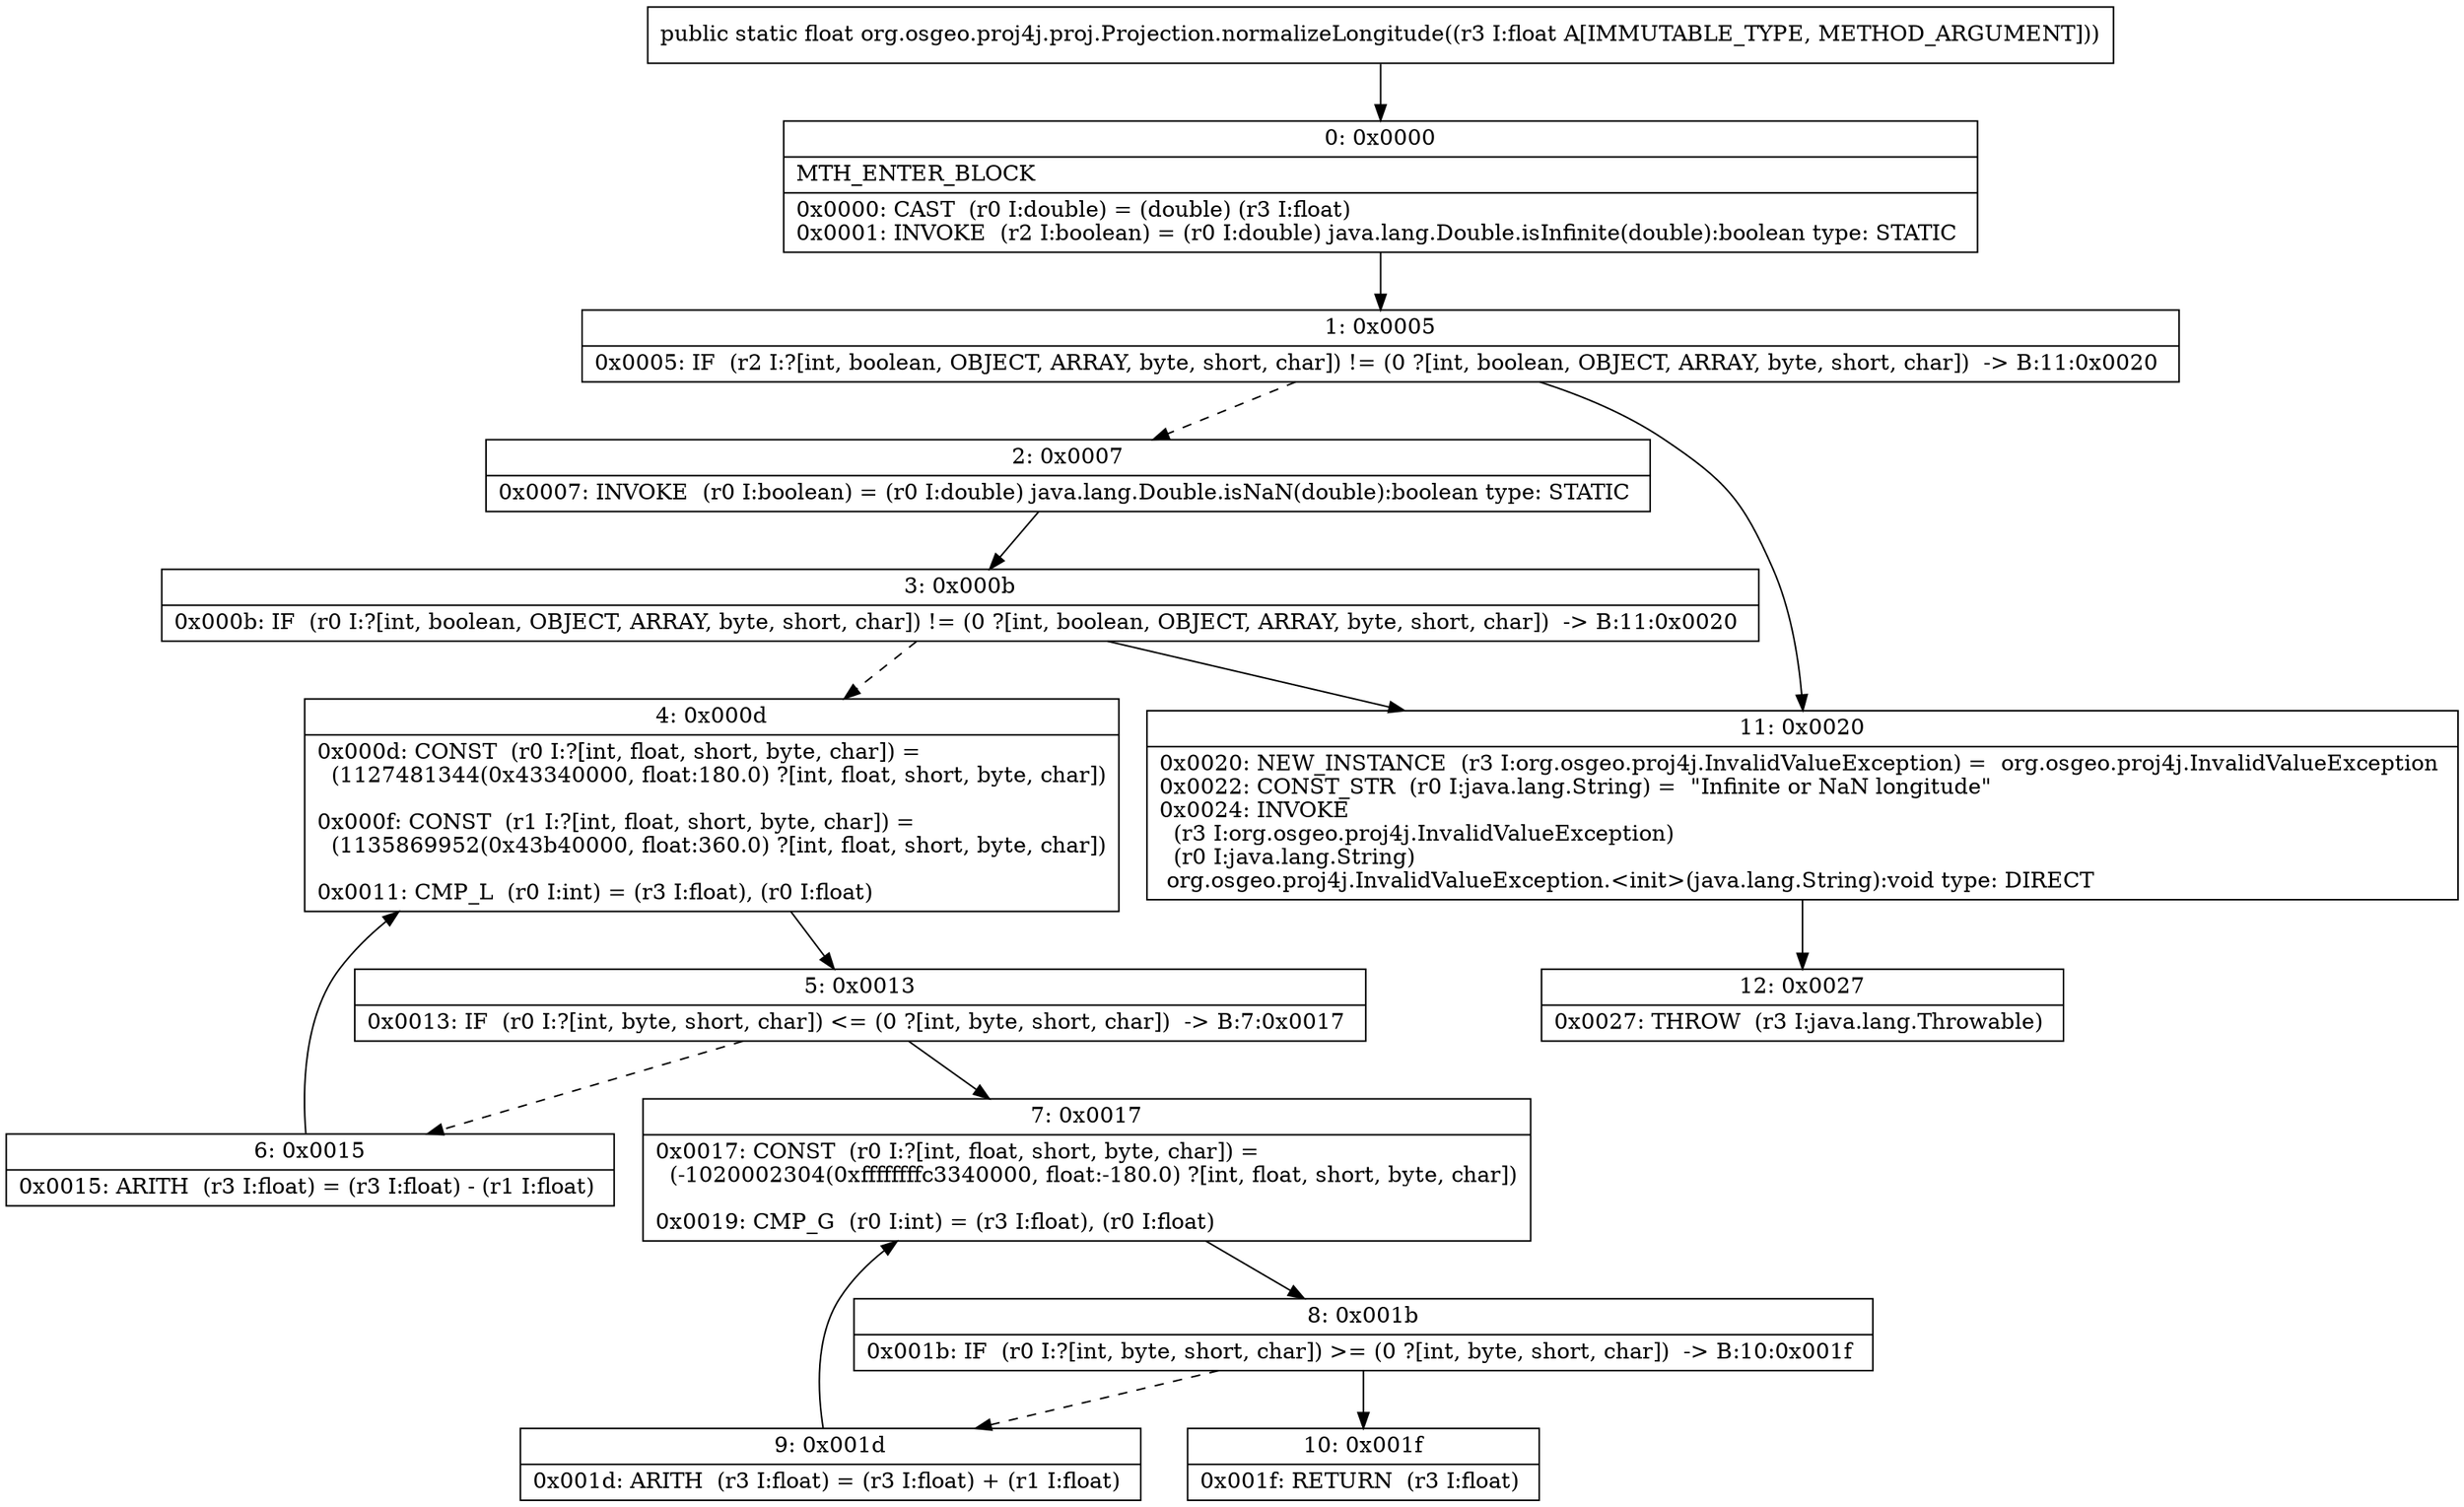 digraph "CFG fororg.osgeo.proj4j.proj.Projection.normalizeLongitude(F)F" {
Node_0 [shape=record,label="{0\:\ 0x0000|MTH_ENTER_BLOCK\l|0x0000: CAST  (r0 I:double) = (double) (r3 I:float) \l0x0001: INVOKE  (r2 I:boolean) = (r0 I:double) java.lang.Double.isInfinite(double):boolean type: STATIC \l}"];
Node_1 [shape=record,label="{1\:\ 0x0005|0x0005: IF  (r2 I:?[int, boolean, OBJECT, ARRAY, byte, short, char]) != (0 ?[int, boolean, OBJECT, ARRAY, byte, short, char])  \-\> B:11:0x0020 \l}"];
Node_2 [shape=record,label="{2\:\ 0x0007|0x0007: INVOKE  (r0 I:boolean) = (r0 I:double) java.lang.Double.isNaN(double):boolean type: STATIC \l}"];
Node_3 [shape=record,label="{3\:\ 0x000b|0x000b: IF  (r0 I:?[int, boolean, OBJECT, ARRAY, byte, short, char]) != (0 ?[int, boolean, OBJECT, ARRAY, byte, short, char])  \-\> B:11:0x0020 \l}"];
Node_4 [shape=record,label="{4\:\ 0x000d|0x000d: CONST  (r0 I:?[int, float, short, byte, char]) = \l  (1127481344(0x43340000, float:180.0) ?[int, float, short, byte, char])\l \l0x000f: CONST  (r1 I:?[int, float, short, byte, char]) = \l  (1135869952(0x43b40000, float:360.0) ?[int, float, short, byte, char])\l \l0x0011: CMP_L  (r0 I:int) = (r3 I:float), (r0 I:float) \l}"];
Node_5 [shape=record,label="{5\:\ 0x0013|0x0013: IF  (r0 I:?[int, byte, short, char]) \<= (0 ?[int, byte, short, char])  \-\> B:7:0x0017 \l}"];
Node_6 [shape=record,label="{6\:\ 0x0015|0x0015: ARITH  (r3 I:float) = (r3 I:float) \- (r1 I:float) \l}"];
Node_7 [shape=record,label="{7\:\ 0x0017|0x0017: CONST  (r0 I:?[int, float, short, byte, char]) = \l  (\-1020002304(0xffffffffc3340000, float:\-180.0) ?[int, float, short, byte, char])\l \l0x0019: CMP_G  (r0 I:int) = (r3 I:float), (r0 I:float) \l}"];
Node_8 [shape=record,label="{8\:\ 0x001b|0x001b: IF  (r0 I:?[int, byte, short, char]) \>= (0 ?[int, byte, short, char])  \-\> B:10:0x001f \l}"];
Node_9 [shape=record,label="{9\:\ 0x001d|0x001d: ARITH  (r3 I:float) = (r3 I:float) + (r1 I:float) \l}"];
Node_10 [shape=record,label="{10\:\ 0x001f|0x001f: RETURN  (r3 I:float) \l}"];
Node_11 [shape=record,label="{11\:\ 0x0020|0x0020: NEW_INSTANCE  (r3 I:org.osgeo.proj4j.InvalidValueException) =  org.osgeo.proj4j.InvalidValueException \l0x0022: CONST_STR  (r0 I:java.lang.String) =  \"Infinite or NaN longitude\" \l0x0024: INVOKE  \l  (r3 I:org.osgeo.proj4j.InvalidValueException)\l  (r0 I:java.lang.String)\l org.osgeo.proj4j.InvalidValueException.\<init\>(java.lang.String):void type: DIRECT \l}"];
Node_12 [shape=record,label="{12\:\ 0x0027|0x0027: THROW  (r3 I:java.lang.Throwable) \l}"];
MethodNode[shape=record,label="{public static float org.osgeo.proj4j.proj.Projection.normalizeLongitude((r3 I:float A[IMMUTABLE_TYPE, METHOD_ARGUMENT])) }"];
MethodNode -> Node_0;
Node_0 -> Node_1;
Node_1 -> Node_2[style=dashed];
Node_1 -> Node_11;
Node_2 -> Node_3;
Node_3 -> Node_4[style=dashed];
Node_3 -> Node_11;
Node_4 -> Node_5;
Node_5 -> Node_6[style=dashed];
Node_5 -> Node_7;
Node_6 -> Node_4;
Node_7 -> Node_8;
Node_8 -> Node_9[style=dashed];
Node_8 -> Node_10;
Node_9 -> Node_7;
Node_11 -> Node_12;
}

